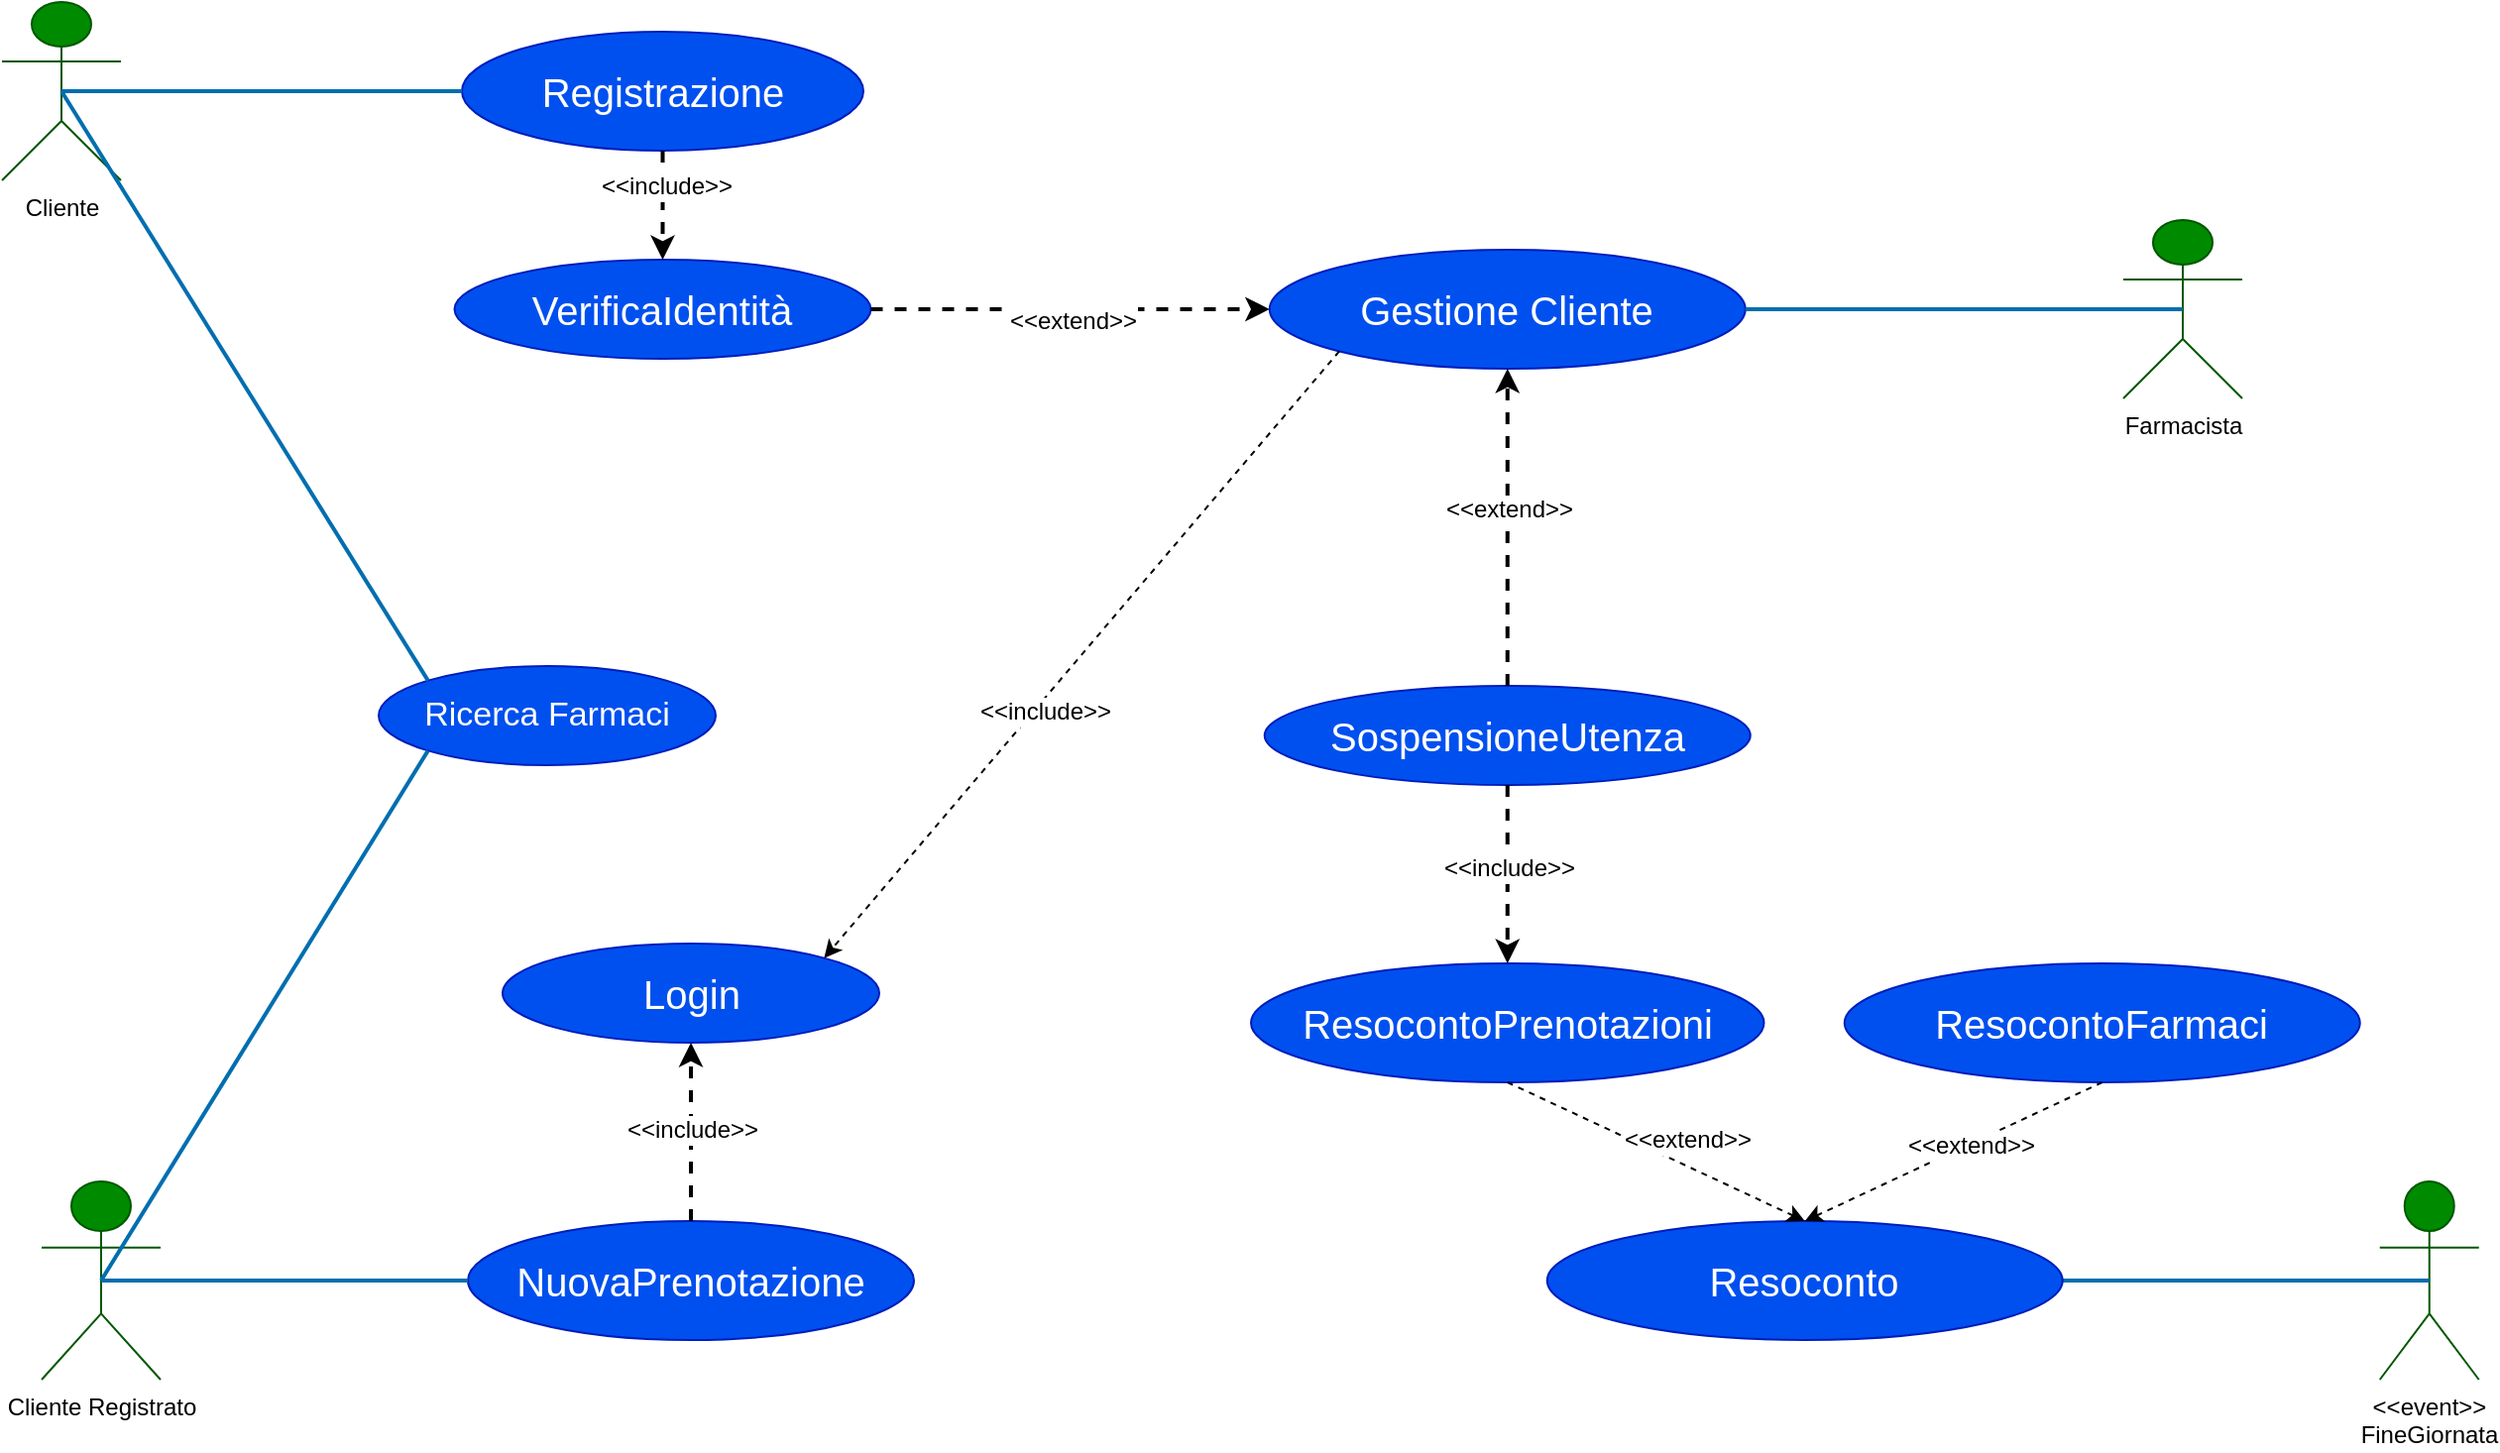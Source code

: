 <mxfile version="14.5.3" type="device"><diagram id="hjEaFy2fmVfpJosIinak" name="Page-1"><mxGraphModel dx="1673" dy="898" grid="1" gridSize="10" guides="1" tooltips="1" connect="1" arrows="1" fold="1" page="1" pageScale="1" pageWidth="2339" pageHeight="3300" math="0" shadow="0"><root><mxCell id="0"/><mxCell id="1" parent="0"/><mxCell id="k-kMz0oehMdFxd7XSjx6-4" value="&lt;font style=&quot;font-size: 20px&quot;&gt;Registrazione&lt;/font&gt;" style="ellipse;whiteSpace=wrap;html=1;fillColor=#0050ef;strokeColor=#001DBC;labelBackgroundColor=none;fontColor=#ffffff;" parent="1" vertex="1"><mxGeometry x="382" y="370" width="202.5" height="60" as="geometry"/></mxCell><mxCell id="k-kMz0oehMdFxd7XSjx6-8" value="Farmacista" style="shape=umlActor;verticalLabelPosition=bottom;verticalAlign=top;html=1;outlineConnect=0;labelBackgroundColor=none;fillColor=#008a00;strokeColor=#005700;" parent="1" vertex="1"><mxGeometry x="1220" y="465" width="60" height="90" as="geometry"/></mxCell><mxCell id="k-kMz0oehMdFxd7XSjx6-9" value="Cliente" style="shape=umlActor;verticalLabelPosition=bottom;verticalAlign=top;html=1;outlineConnect=0;labelBackgroundColor=none;fillColor=#008a00;strokeColor=#005700;" parent="1" vertex="1"><mxGeometry x="150" y="355" width="60" height="90" as="geometry"/></mxCell><mxCell id="k-kMz0oehMdFxd7XSjx6-10" value="&lt;div&gt;Cliente Registrato&lt;/div&gt;" style="shape=umlActor;verticalLabelPosition=bottom;verticalAlign=top;html=1;outlineConnect=0;labelBackgroundColor=none;fillColor=#008a00;strokeColor=#005700;" parent="1" vertex="1"><mxGeometry x="170" y="950" width="60" height="100" as="geometry"/></mxCell><mxCell id="k-kMz0oehMdFxd7XSjx6-11" value="Gestione Cliente" style="ellipse;whiteSpace=wrap;html=1;labelBackgroundColor=none;fillColor=#0050ef;strokeColor=#001DBC;fontColor=#FFFFFF;fontSize=20;" parent="1" vertex="1"><mxGeometry x="789.38" y="480" width="240" height="60" as="geometry"/></mxCell><mxCell id="k-kMz0oehMdFxd7XSjx6-13" value="NuovaPrenotazione" style="ellipse;whiteSpace=wrap;html=1;labelBackgroundColor=none;fontSize=20;fontColor=#ffffff;fillColor=#0050ef;strokeColor=#001DBC;" parent="1" vertex="1"><mxGeometry x="385" y="970" width="225" height="60" as="geometry"/></mxCell><mxCell id="k-kMz0oehMdFxd7XSjx6-16" value="" style="endArrow=classic;html=1;shadow=0;strokeColor=#000000;strokeWidth=2;fontSize=13;dashed=1;exitX=0.5;exitY=0;exitDx=0;exitDy=0;entryX=0.5;entryY=1;entryDx=0;entryDy=0;" parent="1" source="k-kMz0oehMdFxd7XSjx6-13" target="k-kMz0oehMdFxd7XSjx6-17" edge="1"><mxGeometry width="50" height="50" relative="1" as="geometry"><mxPoint x="360" y="950" as="sourcePoint"/><mxPoint x="410" y="900" as="targetPoint"/><Array as="points"/></mxGeometry></mxCell><mxCell id="k-kMz0oehMdFxd7XSjx6-19" value="&amp;lt;&amp;lt;include&amp;gt;&amp;gt;" style="edgeLabel;html=1;align=center;verticalAlign=middle;resizable=0;points=[];fontSize=12;fontColor=#000000;" parent="k-kMz0oehMdFxd7XSjx6-16" vertex="1" connectable="0"><mxGeometry x="0.327" y="-1" relative="1" as="geometry"><mxPoint x="-1" y="13" as="offset"/></mxGeometry></mxCell><mxCell id="k-kMz0oehMdFxd7XSjx6-17" value="&lt;div&gt;Login&lt;/div&gt;" style="ellipse;whiteSpace=wrap;html=1;labelBackgroundColor=none;fontSize=20;fontColor=#ffffff;fillColor=#0050ef;strokeColor=#001DBC;" parent="1" vertex="1"><mxGeometry x="402.5" y="830" width="190" height="50" as="geometry"/></mxCell><mxCell id="k-kMz0oehMdFxd7XSjx6-20" value="VerificaIdentità" style="ellipse;whiteSpace=wrap;html=1;labelBackgroundColor=none;fontSize=20;fontColor=#ffffff;fillColor=#0050ef;strokeColor=#001DBC;" parent="1" vertex="1"><mxGeometry x="378.25" y="485" width="210" height="50" as="geometry"/></mxCell><mxCell id="k-kMz0oehMdFxd7XSjx6-21" value="" style="endArrow=classic;html=1;shadow=0;dashed=1;strokeColor=#000000;strokeWidth=2;fontSize=20;fontColor=#000000;exitX=0.5;exitY=1;exitDx=0;exitDy=0;entryX=0.5;entryY=0;entryDx=0;entryDy=0;" parent="1" source="k-kMz0oehMdFxd7XSjx6-4" target="k-kMz0oehMdFxd7XSjx6-20" edge="1"><mxGeometry width="50" height="50" relative="1" as="geometry"><mxPoint x="690" y="680" as="sourcePoint"/><mxPoint x="740" y="630" as="targetPoint"/></mxGeometry></mxCell><mxCell id="k-kMz0oehMdFxd7XSjx6-22" value="&amp;lt;&amp;lt;include&amp;gt;&amp;gt;" style="edgeLabel;html=1;align=center;verticalAlign=middle;resizable=0;points=[];fontSize=12;fontColor=#000000;" parent="k-kMz0oehMdFxd7XSjx6-21" vertex="1" connectable="0"><mxGeometry x="0.276" y="1" relative="1" as="geometry"><mxPoint y="-17" as="offset"/></mxGeometry></mxCell><mxCell id="k-kMz0oehMdFxd7XSjx6-23" value="" style="endArrow=classic;html=1;shadow=0;dashed=1;strokeColor=#000000;strokeWidth=2;fontSize=12;fontColor=#000000;exitX=1;exitY=0.5;exitDx=0;exitDy=0;entryX=0;entryY=0.5;entryDx=0;entryDy=0;" parent="1" source="k-kMz0oehMdFxd7XSjx6-20" target="k-kMz0oehMdFxd7XSjx6-11" edge="1"><mxGeometry width="50" height="50" relative="1" as="geometry"><mxPoint x="690" y="680" as="sourcePoint"/><mxPoint x="740" y="630" as="targetPoint"/></mxGeometry></mxCell><mxCell id="k-kMz0oehMdFxd7XSjx6-37" value="&amp;lt;&amp;lt;extend&amp;gt;&amp;gt;" style="edgeLabel;html=1;align=center;verticalAlign=middle;resizable=0;points=[];fontSize=12;fontColor=#000000;" parent="k-kMz0oehMdFxd7XSjx6-23" vertex="1" connectable="0"><mxGeometry x="-0.245" y="3" relative="1" as="geometry"><mxPoint x="25.1" y="9.15" as="offset"/></mxGeometry></mxCell><mxCell id="k-kMz0oehMdFxd7XSjx6-27" value="Ricerca Farmaci" style="ellipse;whiteSpace=wrap;html=1;labelBackgroundColor=none;fontSize=17;fontColor=#ffffff;fillColor=#0050ef;strokeColor=#001DBC;" parent="1" vertex="1"><mxGeometry x="340" y="690" width="170" height="50" as="geometry"/></mxCell><mxCell id="k-kMz0oehMdFxd7XSjx6-30" value="" style="endArrow=none;html=1;shadow=0;strokeColor=#006EAF;strokeWidth=2;fontSize=17;fontColor=#000000;exitX=0.5;exitY=0.5;exitDx=0;exitDy=0;exitPerimeter=0;entryX=0;entryY=1;entryDx=0;entryDy=0;fillColor=#1ba1e2;" parent="1" source="k-kMz0oehMdFxd7XSjx6-10" target="k-kMz0oehMdFxd7XSjx6-27" edge="1"><mxGeometry width="50" height="50" relative="1" as="geometry"><mxPoint x="210" y="940" as="sourcePoint"/><mxPoint x="260" y="890" as="targetPoint"/></mxGeometry></mxCell><mxCell id="k-kMz0oehMdFxd7XSjx6-31" value="" style="endArrow=none;html=1;shadow=0;strokeColor=#006EAF;strokeWidth=2;fontSize=17;fontColor=#000000;exitX=0.5;exitY=0.5;exitDx=0;exitDy=0;exitPerimeter=0;entryX=0;entryY=0.5;entryDx=0;entryDy=0;fillColor=#1ba1e2;" parent="1" source="k-kMz0oehMdFxd7XSjx6-10" target="k-kMz0oehMdFxd7XSjx6-13" edge="1"><mxGeometry width="50" height="50" relative="1" as="geometry"><mxPoint x="250" y="1040" as="sourcePoint"/><mxPoint x="300" y="990" as="targetPoint"/></mxGeometry></mxCell><mxCell id="k-kMz0oehMdFxd7XSjx6-32" value="" style="endArrow=none;html=1;shadow=0;strokeColor=#006EAF;strokeWidth=2;fontSize=17;fontColor=#000000;entryX=0.5;entryY=0.5;entryDx=0;entryDy=0;entryPerimeter=0;exitX=0;exitY=0;exitDx=0;exitDy=0;fillColor=#1ba1e2;" parent="1" source="k-kMz0oehMdFxd7XSjx6-27" target="k-kMz0oehMdFxd7XSjx6-9" edge="1"><mxGeometry width="50" height="50" relative="1" as="geometry"><mxPoint x="260" y="600" as="sourcePoint"/><mxPoint x="310" y="550" as="targetPoint"/></mxGeometry></mxCell><mxCell id="k-kMz0oehMdFxd7XSjx6-33" value="" style="endArrow=none;html=1;shadow=0;strokeColor=#006EAF;strokeWidth=2;fontSize=17;fontColor=#000000;exitX=0.5;exitY=0.5;exitDx=0;exitDy=0;exitPerimeter=0;entryX=0;entryY=0.5;entryDx=0;entryDy=0;fillColor=#1ba1e2;" parent="1" source="k-kMz0oehMdFxd7XSjx6-9" target="k-kMz0oehMdFxd7XSjx6-4" edge="1"><mxGeometry width="50" height="50" relative="1" as="geometry"><mxPoint x="240" y="410" as="sourcePoint"/><mxPoint x="330" y="400" as="targetPoint"/></mxGeometry></mxCell><mxCell id="k-kMz0oehMdFxd7XSjx6-34" value="" style="endArrow=none;html=1;shadow=0;strokeColor=#006EAF;strokeWidth=2;fontSize=17;fontColor=#000000;exitX=1;exitY=0.5;exitDx=0;exitDy=0;fillColor=#1ba1e2;entryX=0.5;entryY=0.5;entryDx=0;entryDy=0;entryPerimeter=0;" parent="1" source="k-kMz0oehMdFxd7XSjx6-11" target="k-kMz0oehMdFxd7XSjx6-8" edge="1"><mxGeometry width="50" height="50" relative="1" as="geometry"><mxPoint x="1068.12" y="475" as="sourcePoint"/><mxPoint x="909.37" y="470" as="targetPoint"/></mxGeometry></mxCell><mxCell id="k-kMz0oehMdFxd7XSjx6-38" value="SospensioneUtenza" style="ellipse;whiteSpace=wrap;html=1;labelBackgroundColor=none;fontSize=20;fontColor=#ffffff;fillColor=#0050ef;strokeColor=#001DBC;direction=west;" parent="1" vertex="1"><mxGeometry x="786.87" y="700" width="245" height="50" as="geometry"/></mxCell><mxCell id="k-kMz0oehMdFxd7XSjx6-40" value="" style="endArrow=classic;html=1;shadow=0;strokeColor=#000000;strokeWidth=2;fontSize=13;fontColor=#000000;exitX=0.5;exitY=1;exitDx=0;exitDy=0;entryX=0.5;entryY=1;entryDx=0;entryDy=0;dashed=1;" parent="1" source="k-kMz0oehMdFxd7XSjx6-38" target="k-kMz0oehMdFxd7XSjx6-11" edge="1"><mxGeometry width="50" height="50" relative="1" as="geometry"><mxPoint x="598.12" y="515" as="sourcePoint"/><mxPoint x="648.12" y="465" as="targetPoint"/></mxGeometry></mxCell><mxCell id="k-kMz0oehMdFxd7XSjx6-41" value="&amp;lt;&amp;lt;extend&amp;gt;&amp;gt;" style="edgeLabel;html=1;align=center;verticalAlign=middle;resizable=0;points=[];fontSize=12;fontColor=#000000;" parent="k-kMz0oehMdFxd7XSjx6-40" vertex="1" connectable="0"><mxGeometry x="-0.312" y="-2" relative="1" as="geometry"><mxPoint x="-2" y="-34.71" as="offset"/></mxGeometry></mxCell><mxCell id="k-kMz0oehMdFxd7XSjx6-42" value="&lt;div&gt;&amp;lt;&amp;lt;event&amp;gt;&amp;gt;&lt;/div&gt;&lt;div&gt;FineGiornata&lt;br&gt;&lt;/div&gt;" style="shape=umlActor;verticalLabelPosition=bottom;verticalAlign=top;html=1;outlineConnect=0;labelBackgroundColor=none;fontSize=12;fillColor=#008a00;strokeColor=#005700;" parent="1" vertex="1"><mxGeometry x="1349.37" y="950" width="50" height="100" as="geometry"/></mxCell><mxCell id="k-kMz0oehMdFxd7XSjx6-44" value="ResocontoPrenotazioni" style="ellipse;whiteSpace=wrap;html=1;labelBackgroundColor=none;fontSize=20;fontColor=#ffffff;fillColor=#0050ef;strokeColor=#001DBC;" parent="1" vertex="1"><mxGeometry x="780" y="840" width="258.75" height="60" as="geometry"/></mxCell><mxCell id="k-kMz0oehMdFxd7XSjx6-45" value="" style="endArrow=none;html=1;shadow=0;strokeColor=#006EAF;strokeWidth=2;fontSize=20;fontColor=#000000;entryX=0.5;entryY=0.5;entryDx=0;entryDy=0;entryPerimeter=0;exitX=1;exitY=0.5;exitDx=0;exitDy=0;fillColor=#1ba1e2;" parent="1" source="PyA_YlCQOHrT-dOhmpHZ-1" target="k-kMz0oehMdFxd7XSjx6-42" edge="1"><mxGeometry width="50" height="50" relative="1" as="geometry"><mxPoint x="1066.87" y="955" as="sourcePoint"/><mxPoint x="1116.87" y="905" as="targetPoint"/><Array as="points"/></mxGeometry></mxCell><mxCell id="k-kMz0oehMdFxd7XSjx6-46" value="" style="endArrow=classic;html=1;shadow=0;strokeColor=#000000;strokeWidth=2;fontSize=20;fontColor=#000000;exitX=0.5;exitY=0;exitDx=0;exitDy=0;entryX=0.5;entryY=0;entryDx=0;entryDy=0;dashed=1;" parent="1" source="k-kMz0oehMdFxd7XSjx6-38" target="k-kMz0oehMdFxd7XSjx6-44" edge="1"><mxGeometry width="50" height="50" relative="1" as="geometry"><mxPoint x="885.62" y="775" as="sourcePoint"/><mxPoint x="935.62" y="725" as="targetPoint"/></mxGeometry></mxCell><mxCell id="k-kMz0oehMdFxd7XSjx6-47" value="&amp;lt;&amp;lt;include&amp;gt;&amp;gt;" style="edgeLabel;html=1;align=center;verticalAlign=middle;resizable=0;points=[];fontSize=12;fontColor=#000000;" parent="k-kMz0oehMdFxd7XSjx6-46" vertex="1" connectable="0"><mxGeometry x="0.2" y="-1" relative="1" as="geometry"><mxPoint x="1" y="-12.35" as="offset"/></mxGeometry></mxCell><mxCell id="PyA_YlCQOHrT-dOhmpHZ-1" value="Resoconto" style="ellipse;whiteSpace=wrap;html=1;fillColor=#0050ef;strokeColor=#001DBC;fontColor=#ffffff;fontSize=20;" vertex="1" parent="1"><mxGeometry x="929.37" y="970" width="260" height="60" as="geometry"/></mxCell><mxCell id="PyA_YlCQOHrT-dOhmpHZ-2" value="" style="endArrow=classic;html=1;fontSize=20;exitX=0.5;exitY=1;exitDx=0;exitDy=0;entryX=0.5;entryY=0;entryDx=0;entryDy=0;dashed=1;" edge="1" parent="1" source="k-kMz0oehMdFxd7XSjx6-44" target="PyA_YlCQOHrT-dOhmpHZ-1"><mxGeometry width="50" height="50" relative="1" as="geometry"><mxPoint x="935.62" y="975" as="sourcePoint"/><mxPoint x="985.62" y="925" as="targetPoint"/></mxGeometry></mxCell><mxCell id="PyA_YlCQOHrT-dOhmpHZ-3" value="&amp;lt;&amp;lt;extend&amp;gt;&amp;gt;" style="edgeLabel;html=1;align=center;verticalAlign=middle;resizable=0;points=[];fontSize=12;" vertex="1" connectable="0" parent="PyA_YlCQOHrT-dOhmpHZ-2"><mxGeometry x="0.228" y="3" relative="1" as="geometry"><mxPoint x="-3" y="-11.18" as="offset"/></mxGeometry></mxCell><mxCell id="PyA_YlCQOHrT-dOhmpHZ-4" value="ResocontoFarmaci" style="ellipse;whiteSpace=wrap;html=1;fontSize=20;fillColor=#0050ef;strokeColor=#001DBC;fontColor=#ffffff;" vertex="1" parent="1"><mxGeometry x="1079.37" y="840" width="260" height="60" as="geometry"/></mxCell><mxCell id="PyA_YlCQOHrT-dOhmpHZ-5" value="" style="endArrow=classic;html=1;dashed=1;fontSize=20;exitX=0.5;exitY=1;exitDx=0;exitDy=0;entryX=0.5;entryY=0;entryDx=0;entryDy=0;" edge="1" parent="1" source="PyA_YlCQOHrT-dOhmpHZ-4" target="PyA_YlCQOHrT-dOhmpHZ-1"><mxGeometry width="50" height="50" relative="1" as="geometry"><mxPoint x="1135.62" y="965" as="sourcePoint"/><mxPoint x="1185.62" y="915" as="targetPoint"/></mxGeometry></mxCell><mxCell id="PyA_YlCQOHrT-dOhmpHZ-6" value="&amp;lt;&amp;lt;extend&amp;gt;&amp;gt;" style="edgeLabel;html=1;align=center;verticalAlign=middle;resizable=0;points=[];fontSize=12;" vertex="1" connectable="0" parent="PyA_YlCQOHrT-dOhmpHZ-5"><mxGeometry x="0.215" y="2" relative="1" as="geometry"><mxPoint x="24.06" y="-12.64" as="offset"/></mxGeometry></mxCell><mxCell id="PyA_YlCQOHrT-dOhmpHZ-7" value="" style="endArrow=classic;html=1;dashed=1;fontSize=12;exitX=0;exitY=1;exitDx=0;exitDy=0;entryX=1;entryY=0;entryDx=0;entryDy=0;" edge="1" parent="1" source="k-kMz0oehMdFxd7XSjx6-11" target="k-kMz0oehMdFxd7XSjx6-17"><mxGeometry width="50" height="50" relative="1" as="geometry"><mxPoint x="690" y="770" as="sourcePoint"/><mxPoint x="740" y="720" as="targetPoint"/></mxGeometry></mxCell><mxCell id="PyA_YlCQOHrT-dOhmpHZ-8" value="&amp;lt;&amp;lt;include&amp;gt;&amp;gt;" style="edgeLabel;html=1;align=center;verticalAlign=middle;resizable=0;points=[];fontSize=12;" vertex="1" connectable="0" parent="PyA_YlCQOHrT-dOhmpHZ-7"><mxGeometry x="0.173" y="5" relative="1" as="geometry"><mxPoint y="-1" as="offset"/></mxGeometry></mxCell></root></mxGraphModel></diagram></mxfile>